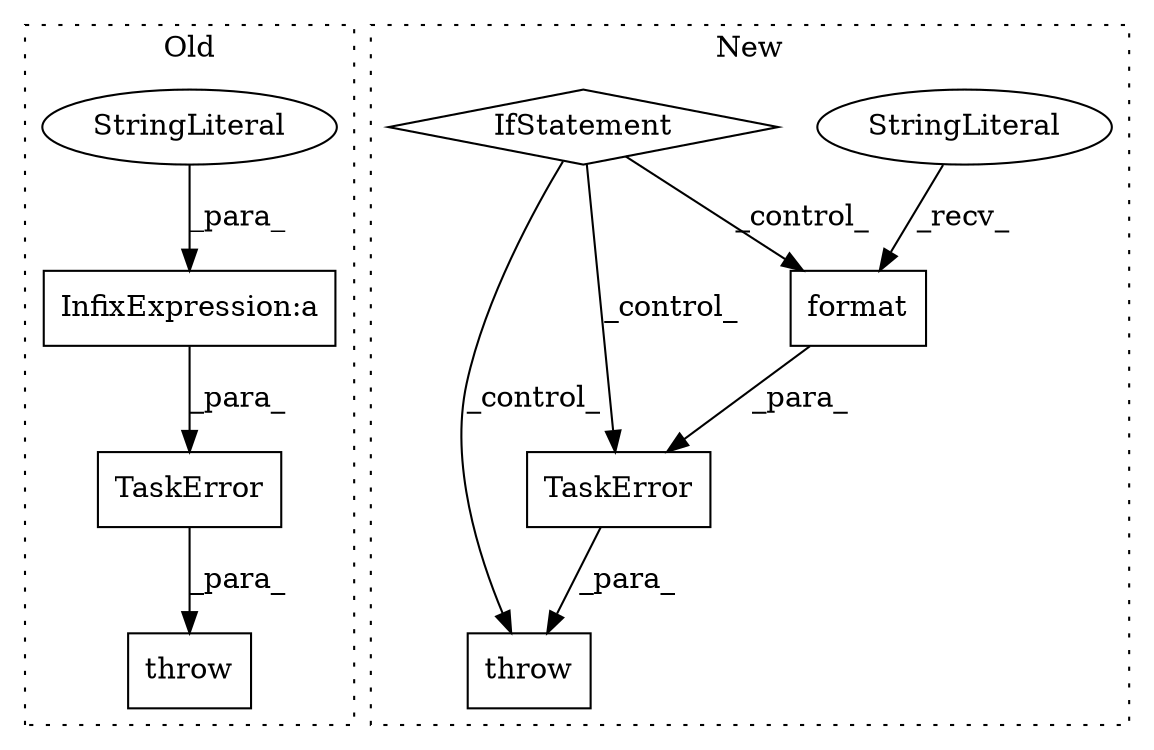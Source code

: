 digraph G {
subgraph cluster0 {
1 [label="TaskError" a="32" s="11275,11364" l="10,1" shape="box"];
3 [label="throw" a="53" s="11269" l="6" shape="box"];
7 [label="InfixExpression:a" a="27" s="11351" l="3" shape="box"];
8 [label="StringLiteral" a="45" s="11354" l="10" shape="ellipse"];
label = "Old";
style="dotted";
}
subgraph cluster1 {
2 [label="format" a="32" s="12714,12725" l="7,1" shape="box"];
4 [label="StringLiteral" a="45" s="12615" l="98" shape="ellipse"];
5 [label="throw" a="53" s="12599" l="6" shape="box"];
6 [label="TaskError" a="32" s="12605,12726" l="10,1" shape="box"];
9 [label="IfStatement" a="25" s="12499,12587" l="4,2" shape="diamond"];
label = "New";
style="dotted";
}
1 -> 3 [label="_para_"];
2 -> 6 [label="_para_"];
4 -> 2 [label="_recv_"];
6 -> 5 [label="_para_"];
7 -> 1 [label="_para_"];
8 -> 7 [label="_para_"];
9 -> 2 [label="_control_"];
9 -> 5 [label="_control_"];
9 -> 6 [label="_control_"];
}